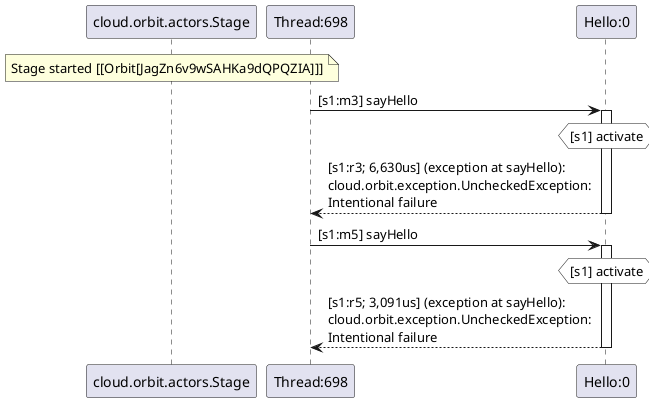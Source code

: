 @startuml
note over "cloud.orbit.actors.Stage": Stage started [[Orbit[JagZn6v9wSAHKa9dQPQZIA]]]
"Thread:698" -> "Hello:0" : [s1:m3] sayHello
activate "Hello:0"
hnote over "Hello:0" #white : [s1] activate
"Hello:0" --> "Thread:698" : [s1:r3; 6,630us] (exception at sayHello):\ncloud.orbit.exception.UncheckedException: \nIntentional failure
deactivate "Hello:0"
"Thread:698" -> "Hello:0" : [s1:m5] sayHello
activate "Hello:0"
hnote over "Hello:0" #white : [s1] activate
"Hello:0" --> "Thread:698" : [s1:r5; 3,091us] (exception at sayHello):\ncloud.orbit.exception.UncheckedException: \nIntentional failure
deactivate "Hello:0"
@enduml
